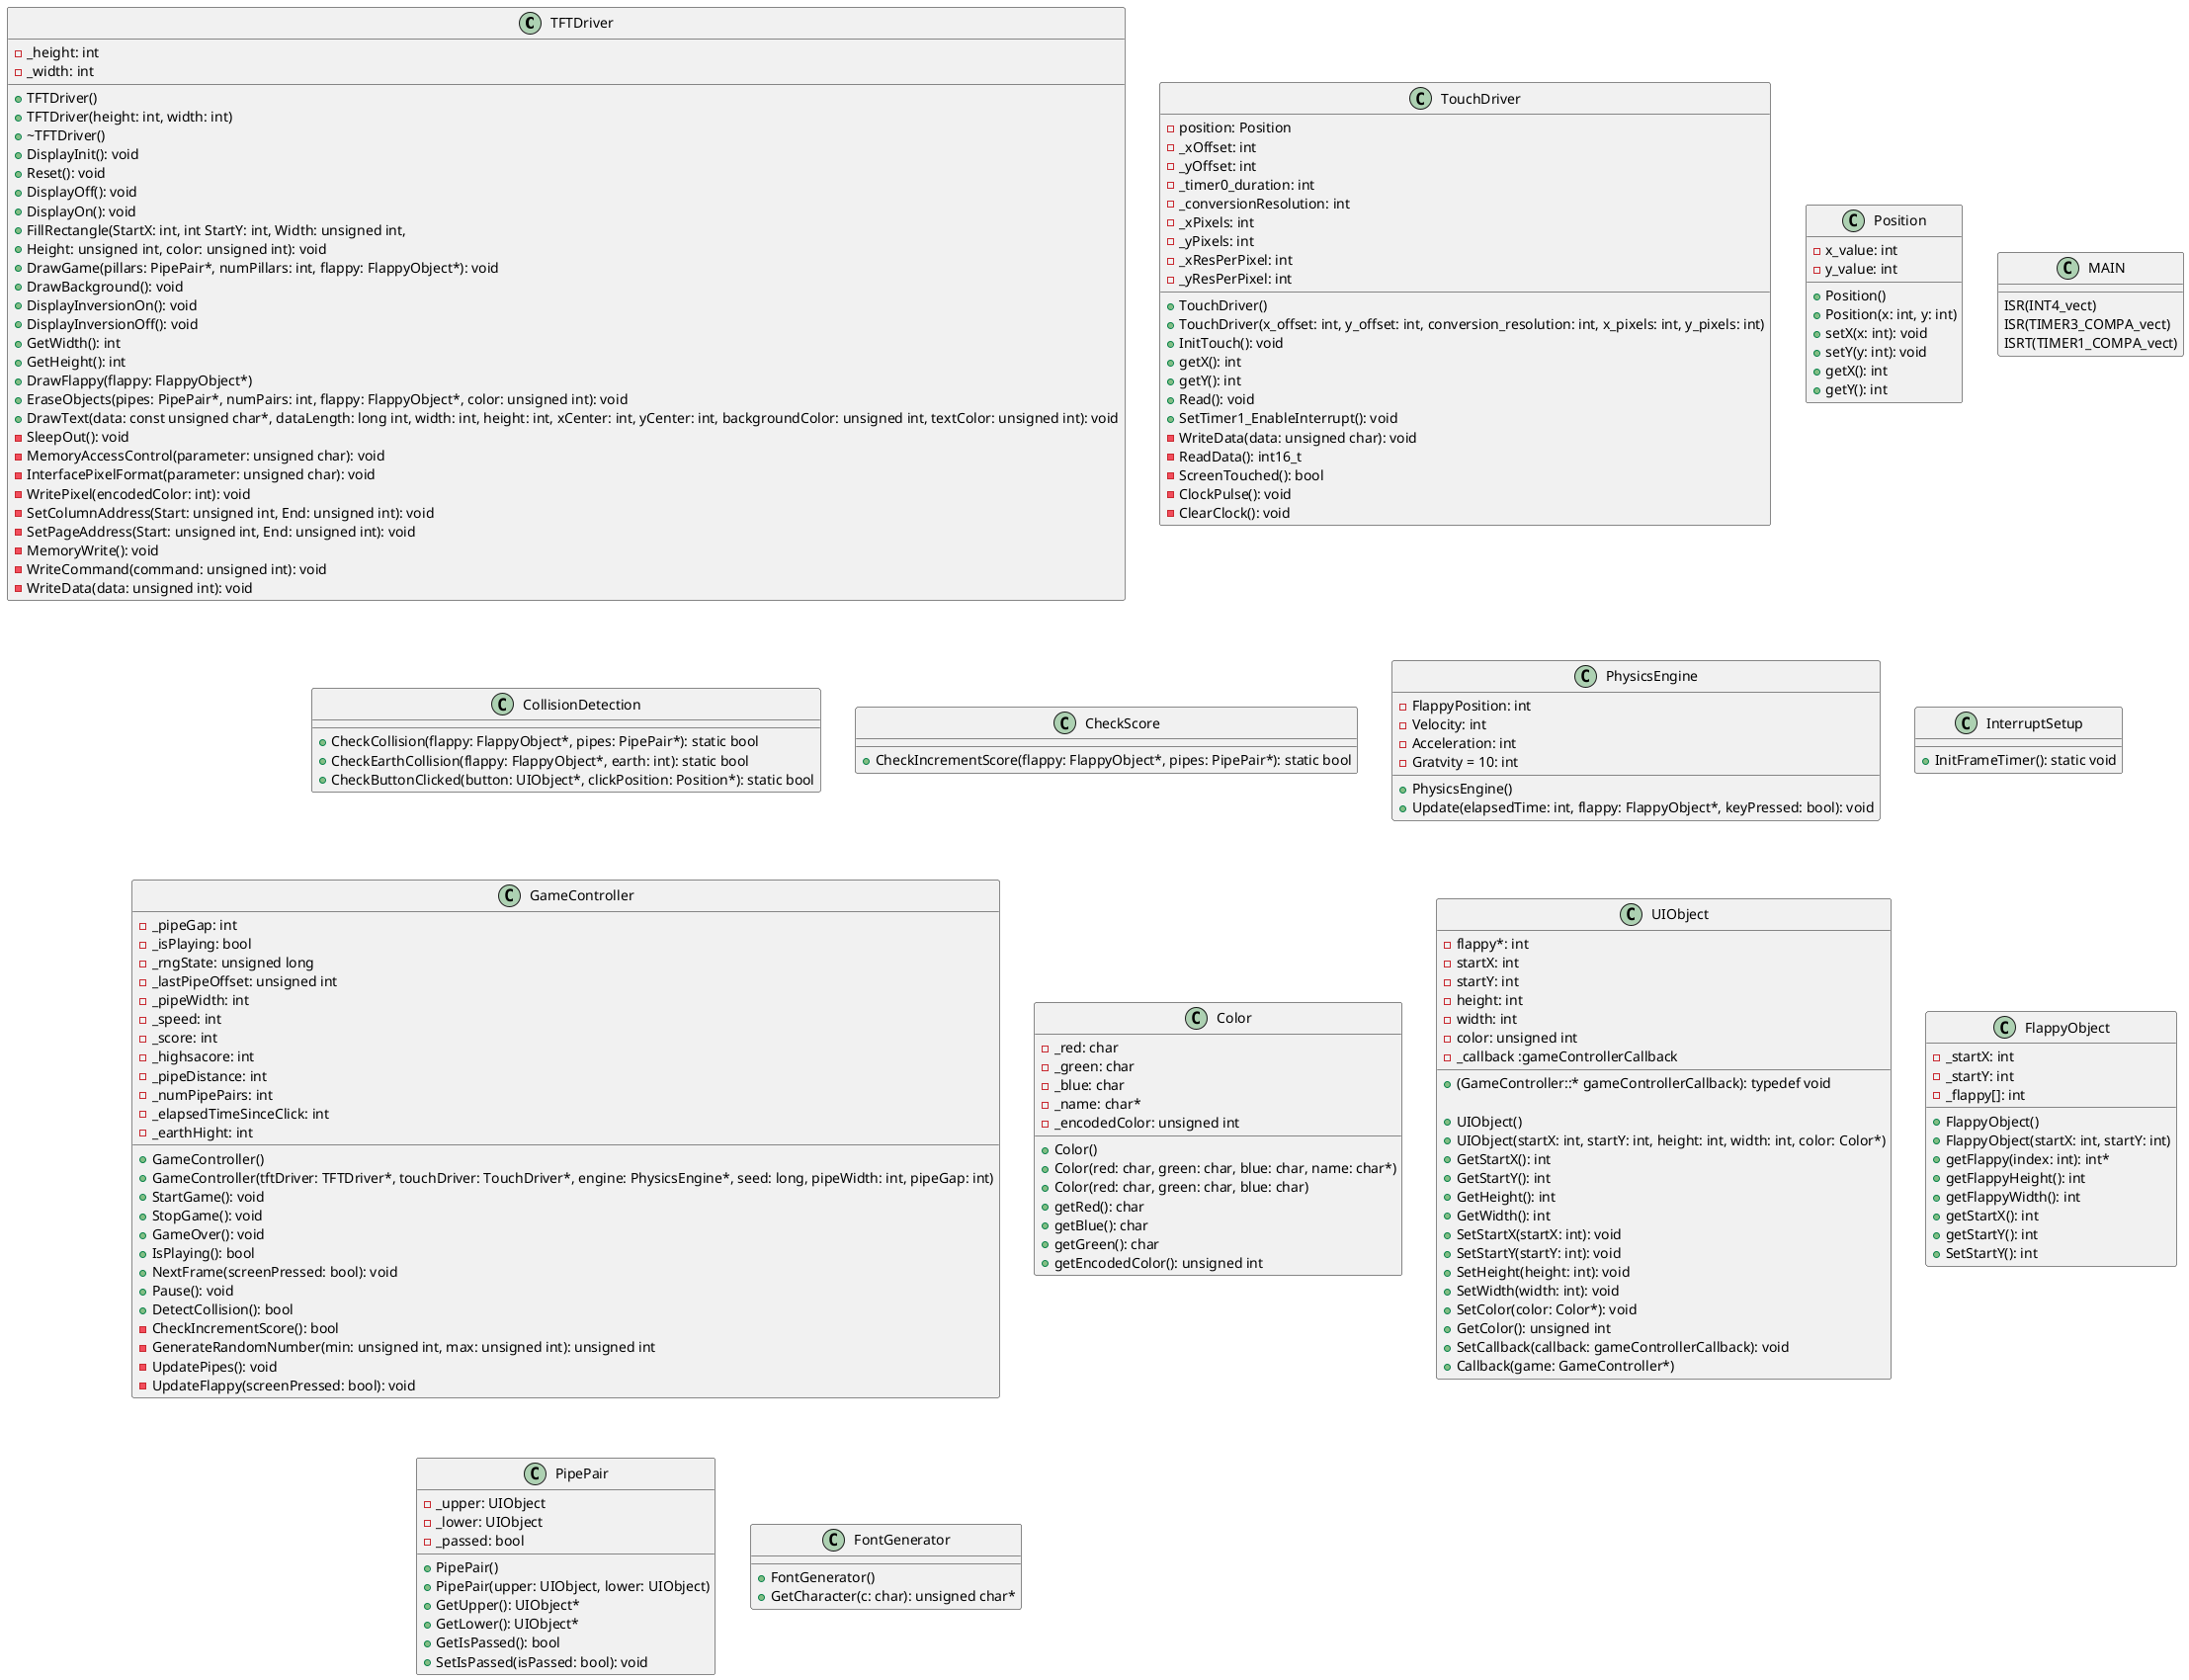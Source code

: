 @startuml
class TFTDriver
{
    +TFTDriver()
    +TFTDriver(height: int, width: int)
    +~TFTDriver()
    +DisplayInit(): void
    +Reset(): void
    +DisplayOff(): void
    +DisplayOn(): void
    +FillRectangle(StartX: int, int StartY: int, Width: unsigned int,
	+Height: unsigned int, color: unsigned int): void
    +DrawGame(pillars: PipePair*, numPillars: int, flappy: FlappyObject*): void
    +DrawBackground(): void
    +DisplayInversionOn(): void
    +DisplayInversionOff(): void
    +GetWidth(): int
    +GetHeight(): int
    +DrawFlappy(flappy: FlappyObject*)
    +EraseObjects(pipes: PipePair*, numPairs: int, flappy: FlappyObject*, color: unsigned int): void
    +DrawText(data: const unsigned char*, dataLength: long int, width: int, height: int, xCenter: int, yCenter: int, backgroundColor: unsigned int, textColor: unsigned int): void
    -_height: int
    -_width: int
    -SleepOut(): void
    -MemoryAccessControl(parameter: unsigned char): void
    -InterfacePixelFormat(parameter: unsigned char): void
    -WritePixel(encodedColor: int): void
    -SetColumnAddress(Start: unsigned int, End: unsigned int): void
    -SetPageAddress(Start: unsigned int, End: unsigned int): void
    -MemoryWrite(): void
    -WriteCommand(command: unsigned int): void
    -WriteData(data: unsigned int): void
}

class TouchDriver
{
    +TouchDriver()
    +TouchDriver(x_offset: int, y_offset: int, conversion_resolution: int, x_pixels: int, y_pixels: int)
    +InitTouch(): void
    +getX(): int
    +getY(): int
    +Read(): void
    +SetTimer1_EnableInterrupt(): void
    -WriteData(data: unsigned char): void
    -ReadData(): int16_t
    -ScreenTouched(): bool
    -ClockPulse(): void
    -ClearClock(): void
    -position: Position
    -_xOffset: int
    -_yOffset: int
    -_timer0_duration: int
    -_conversionResolution: int
    -_xPixels: int
    -_yPixels: int
    -_xResPerPixel: int
    -_yResPerPixel: int
}

class Position
{
    +Position()
    +Position(x: int, y: int)
    +setX(x: int): void
    +setY(y: int): void
    +getX(): int
    +getY(): int
    -x_value: int
    -y_value: int
}

class MAIN
{
    ISR(INT4_vect)
    ISR(TIMER3_COMPA_vect)
    ISRT(TIMER1_COMPA_vect)
}

class CollisionDetection
{
    +CheckCollision(flappy: FlappyObject*, pipes: PipePair*): static bool
    +CheckEarthCollision(flappy: FlappyObject*, earth: int): static bool
    +CheckButtonClicked(button: UIObject*, clickPosition: Position*): static bool
}

class CheckScore
{
    +CheckIncrementScore(flappy: FlappyObject*, pipes: PipePair*): static bool
}

class PhysicsEngine
{
    +PhysicsEngine()
    +Update(elapsedTime: int, flappy: FlappyObject*, keyPressed: bool): void
    -FlappyPosition: int
    -Velocity: int
    -Acceleration: int
    -Gratvity = 10: int
}

class InterruptSetup
{
    +InitFrameTimer(): static void
}

class GameController
{
    +GameController()
    +GameController(tftDriver: TFTDriver*, touchDriver: TouchDriver*, engine: PhysicsEngine*, seed: long, pipeWidth: int, pipeGap: int)
    +StartGame(): void
    +StopGame(): void
    +GameOver(): void
    +IsPlaying(): bool
    +NextFrame(screenPressed: bool): void
    +Pause(): void
    +DetectCollision(): bool
    -CheckIncrementScore(): bool
    -GenerateRandomNumber(min: unsigned int, max: unsigned int): unsigned int
    -UpdatePipes(): void
    -UpdateFlappy(screenPressed: bool): void
    -_pipeGap: int
    -_isPlaying: bool
    -_rngState: unsigned long
    -_lastPipeOffset: unsigned int
    -_pipeWidth: int
    -_speed: int
    -_score: int
    -_highsacore: int
    -_pipeDistance: int
    -_numPipePairs: int
    -_elapsedTimeSinceClick: int
    -_earthHight: int
}

class Color
{
    +Color()
    +Color(red: char, green: char, blue: char, name: char*)
    +Color(red: char, green: char, blue: char)
    +getRed(): char
    +getBlue(): char
    +getGreen(): char
    +getEncodedColor(): unsigned int
    -_red: char
    -_green: char
    -_blue: char
    -_name: char*
    -_encodedColor: unsigned int
}

class UIObject
{
    +(GameController::* gameControllerCallback): typedef void

    +UIObject()
    +UIObject(startX: int, startY: int, height: int, width: int, color: Color*)
    +GetStartX(): int
    +GetStartY(): int
    +GetHeight(): int
    +GetWidth(): int
    +SetStartX(startX: int): void
    +SetStartY(startY: int): void
    +SetHeight(height: int): void
    +SetWidth(width: int): void
    +SetColor(color: Color*): void
    +GetColor(): unsigned int
    +SetCallback(callback: gameControllerCallback): void
    +Callback(game: GameController*)
    -flappy*: int
    -startX: int
    -startY: int
    -height: int
    -width: int
    -color: unsigned int
    -_callback :gameControllerCallback
}

class FlappyObject
{
    +FlappyObject()
    +FlappyObject(startX: int, startY: int)
    +getFlappy(index: int): int*
    +getFlappyHeight(): int
    +getFlappyWidth(): int
    +getStartX(): int
    +getStartY(): int
    +SetStartY(): int
    -_startX: int
    -_startY: int
    -_flappy[]: int
}

class PipePair
{
    +PipePair()
    +PipePair(upper: UIObject, lower: UIObject)
    +GetUpper(): UIObject*
    +GetLower(): UIObject*
    +GetIsPassed(): bool
    +SetIsPassed(isPassed: bool): void
    -_upper: UIObject
    -_lower: UIObject
    -_passed: bool
}

class FontGenerator
{
    +FontGenerator()
    +GetCharacter(c: char): unsigned char*
    
}

@enduml
